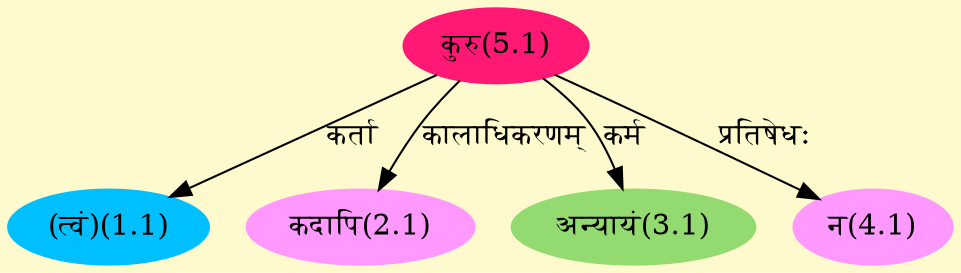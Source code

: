 digraph G{
rankdir=BT;
 compound=true;
 bgcolor="lemonchiffon1";
Node1_1 [style=filled, color="#00BFFF" label = "(त्वं)(1.1)"]
Node5_1 [style=filled, color="#FF1975" label = "कुरु(5.1)"]
Node2_1 [style=filled, color="#FF99FF" label = "कदापि(2.1)"]
Node3_1 [style=filled, color="#93DB70" label = "अन्यायं(3.1)"]
Node4_1 [style=filled, color="#FF99FF" label = "न(4.1)"]
/* Start of Relations section */

Node1_1 -> Node5_1 [  label="कर्ता"  dir="back" ]
Node2_1 -> Node5_1 [  label="कालाधिकरणम्"  dir="back" ]
Node3_1 -> Node5_1 [  label="कर्म"  dir="back" ]
Node4_1 -> Node5_1 [  label="प्रतिषेधः"  dir="back" ]
}
